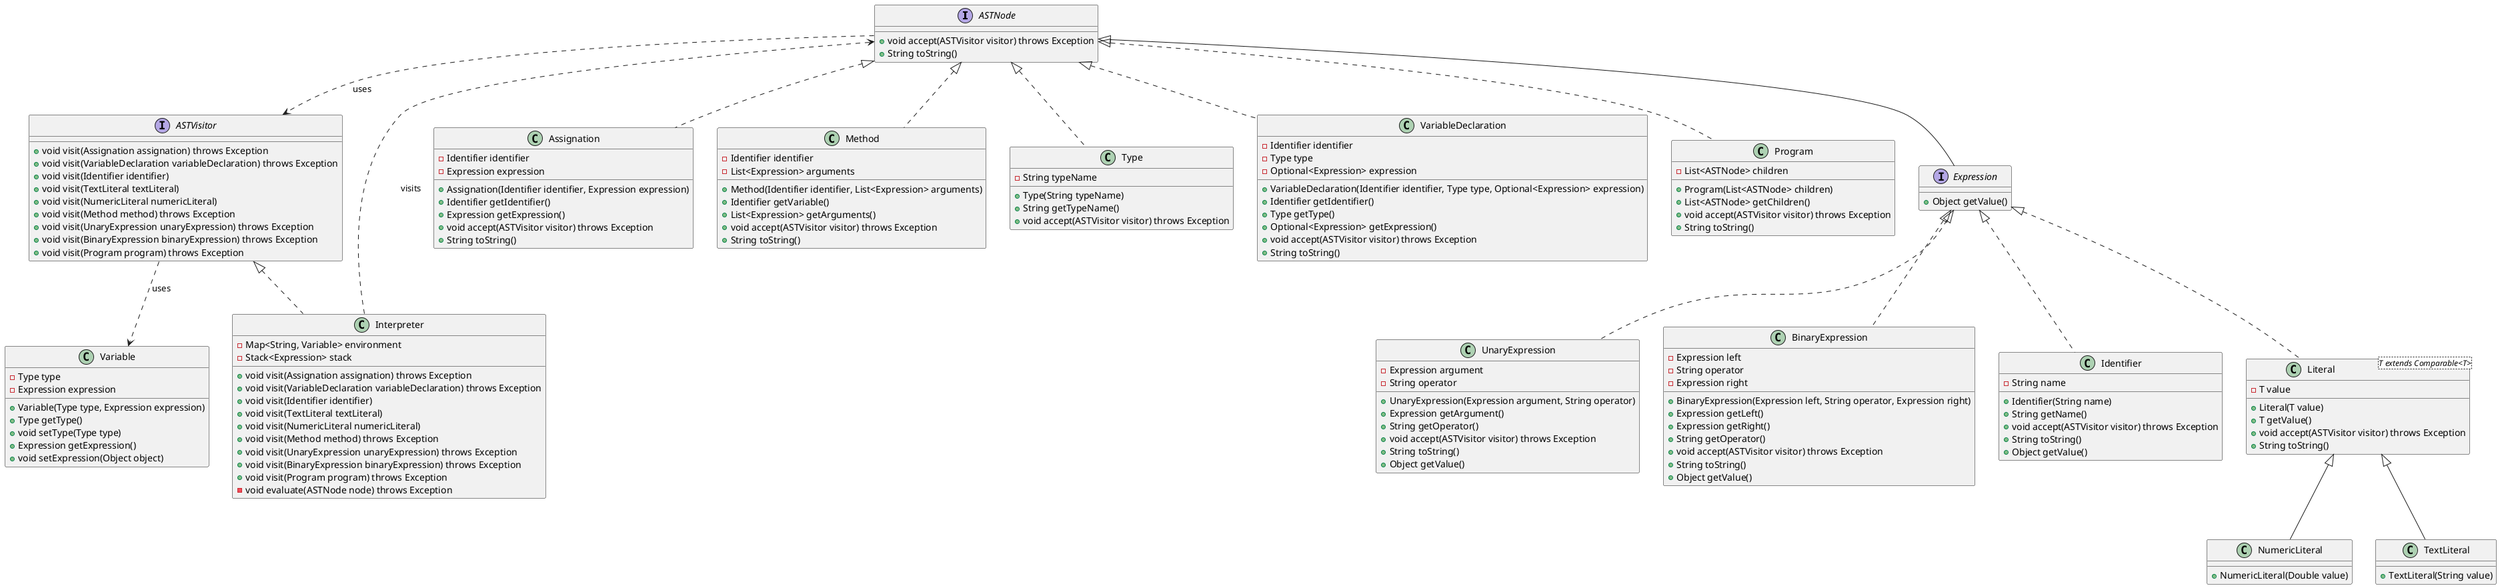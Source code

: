 @startuml

' Define interfaces
interface ASTNode {
    +void accept(ASTVisitor visitor) throws Exception
    +String toString()
}

interface ASTVisitor {
    +void visit(Assignation assignation) throws Exception
    +void visit(VariableDeclaration variableDeclaration) throws Exception
    +void visit(Identifier identifier)
    +void visit(TextLiteral textLiteral)
    +void visit(NumericLiteral numericLiteral)
    +void visit(Method method) throws Exception
    +void visit(UnaryExpression unaryExpression) throws Exception
    +void visit(BinaryExpression binaryExpression) throws Exception
    +void visit(Program program) throws Exception
}

interface Expression extends ASTNode {
    +Object getValue()
}

' Define classes
class Interpreter implements ASTVisitor {
    -Map<String, Variable> environment
    -Stack<Expression> stack
    +void visit(Assignation assignation) throws Exception
    +void visit(VariableDeclaration variableDeclaration) throws Exception
    +void visit(Identifier identifier)
    +void visit(TextLiteral textLiteral)
    +void visit(NumericLiteral numericLiteral)
    +void visit(Method method) throws Exception
    +void visit(UnaryExpression unaryExpression) throws Exception
    +void visit(BinaryExpression binaryExpression) throws Exception
    +void visit(Program program) throws Exception
    -void evaluate(ASTNode node) throws Exception
}

class Assignation implements ASTNode {
    -Identifier identifier
    -Expression expression
    +Assignation(Identifier identifier, Expression expression)
    +Identifier getIdentifier()
    +Expression getExpression()
    +void accept(ASTVisitor visitor) throws Exception
    +String toString()
}

class BinaryExpression implements Expression {
    -Expression left
    -String operator
    -Expression right
    +BinaryExpression(Expression left, String operator, Expression right)
    +Expression getLeft()
    +Expression getRight()
    +String getOperator()
    +void accept(ASTVisitor visitor) throws Exception
    +String toString()
    +Object getValue()
}

class Identifier implements Expression {
    -String name
    +Identifier(String name)
    +String getName()
    +void accept(ASTVisitor visitor) throws Exception
    +String toString()
    +Object getValue()
}

class Literal<T extends Comparable<T>> implements Expression {
    -T value
    +Literal(T value)
    +T getValue()
    +void accept(ASTVisitor visitor) throws Exception
    +String toString()
}

class Method implements ASTNode {
    -Identifier identifier
    -List<Expression> arguments
    +Method(Identifier identifier, List<Expression> arguments)
    +Identifier getVariable()
    +List<Expression> getArguments()
    +void accept(ASTVisitor visitor) throws Exception
    +String toString()
}

class NumericLiteral extends Literal<Double> {
    +NumericLiteral(Double value)
}

class TextLiteral extends Literal<String> {
    +TextLiteral(String value)
}

class Type implements ASTNode {
    -String typeName
    +Type(String typeName)
    +String getTypeName()
    +void accept(ASTVisitor visitor) throws Exception
}

class UnaryExpression implements Expression {
    -Expression argument
    -String operator
    +UnaryExpression(Expression argument, String operator)
    +Expression getArgument()
    +String getOperator()
    +void accept(ASTVisitor visitor) throws Exception
    +String toString()
    +Object getValue()
}

class Variable {
    -Type type
    -Expression expression
    +Variable(Type type, Expression expression)
    +Type getType()
    +void setType(Type type)
    +Expression getExpression()
    +void setExpression(Object object)
}

class VariableDeclaration implements ASTNode {
    -Identifier identifier
    -Type type
    -Optional<Expression> expression
    +VariableDeclaration(Identifier identifier, Type type, Optional<Expression> expression)
    +Identifier getIdentifier()
    +Type getType()
    +Optional<Expression> getExpression()
    +void accept(ASTVisitor visitor) throws Exception
    +String toString()
}

class Program implements ASTNode {
    -List<ASTNode> children
    +Program(List<ASTNode> children)
    +List<ASTNode> getChildren()
    +void accept(ASTVisitor visitor) throws Exception
    +String toString()
}

ASTNode ..> ASTVisitor : uses
Interpreter ..> ASTNode : visits
ASTVisitor ..> Variable : uses

@enduml